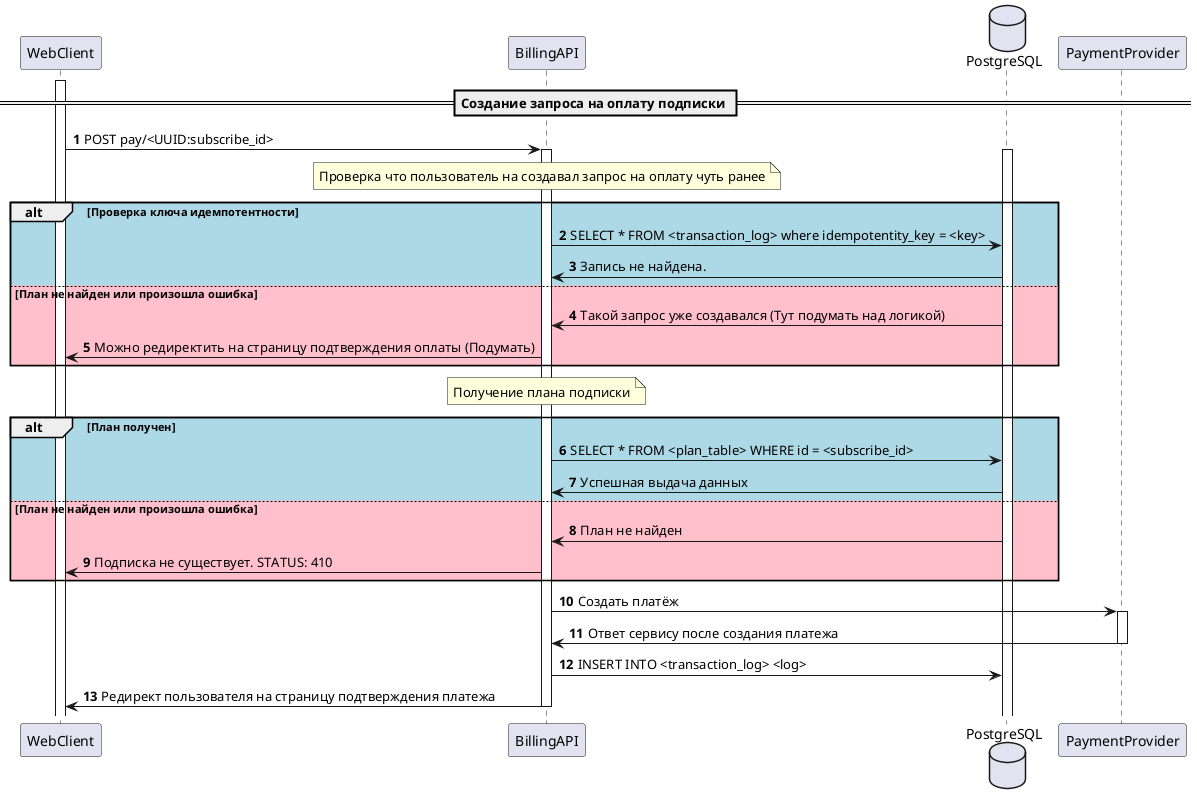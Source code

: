 @startuml ugc-watch-film
== Создание запроса на оплату подписки ==
autonumber
activate WebClient
WebClient -> BillingAPI: POST pay/<UUID:subscribe_id>
activate BillingAPI
note over BillingAPI: Проверка что пользователь на создавал запрос на оплату чуть ранее
database PostgreSQL
alt #LightBlue Проверка ключа идемпотентности
        activate PostgreSQL
        BillingAPI -> PostgreSQL: SELECT * FROM <transaction_log> where idempotentity_key = <key>
        PostgreSQL -> BillingAPI: Запись не найдена.
    else #Pink План не найден или произошла ошибка
        PostgreSQL -> BillingAPI: Такой запрос уже создавался (Тут подумать над логикой)
        BillingAPI -> WebClient: Можно редиректить на страницу подтверждения оплаты (Подумать)
    end
note over BillingAPI: Получение плана подписки
alt #LightBlue План получен
        BillingAPI -> PostgreSQL: SELECT * FROM <plan_table> WHERE id = <subscribe_id>
        PostgreSQL -> BillingAPI: Успешная выдача данных
    else #Pink План не найден или произошла ошибка
        PostgreSQL -> BillingAPI: План не найден
        BillingAPI -> WebClient: Подписка не существует. STATUS: 410
    end
BillingAPI -> PaymentProvider: Создать платёж
activate PaymentProvider
PaymentProvider -> BillingAPI: Ответ сервису после создания платежа
deactivate PaymentProvider
BillingAPI -> PostgreSQL: INSERT INTO <transaction_log> <log>
BillingAPI -> WebClient: Редирект пользователя на страницу подтверждения платежа
deactivate BillingAPI
@enduml